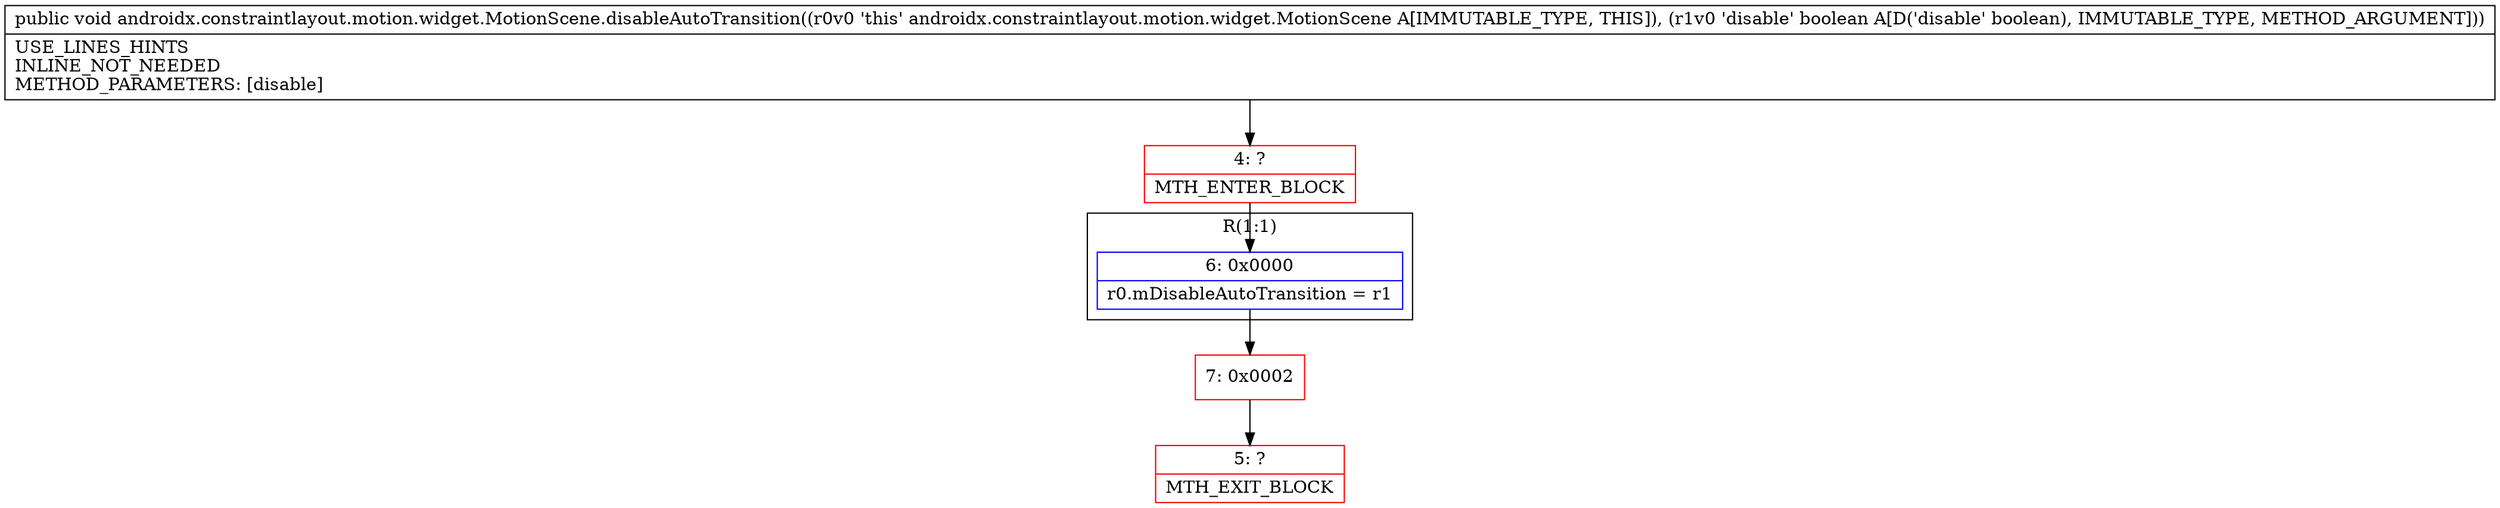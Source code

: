 digraph "CFG forandroidx.constraintlayout.motion.widget.MotionScene.disableAutoTransition(Z)V" {
subgraph cluster_Region_747739594 {
label = "R(1:1)";
node [shape=record,color=blue];
Node_6 [shape=record,label="{6\:\ 0x0000|r0.mDisableAutoTransition = r1\l}"];
}
Node_4 [shape=record,color=red,label="{4\:\ ?|MTH_ENTER_BLOCK\l}"];
Node_7 [shape=record,color=red,label="{7\:\ 0x0002}"];
Node_5 [shape=record,color=red,label="{5\:\ ?|MTH_EXIT_BLOCK\l}"];
MethodNode[shape=record,label="{public void androidx.constraintlayout.motion.widget.MotionScene.disableAutoTransition((r0v0 'this' androidx.constraintlayout.motion.widget.MotionScene A[IMMUTABLE_TYPE, THIS]), (r1v0 'disable' boolean A[D('disable' boolean), IMMUTABLE_TYPE, METHOD_ARGUMENT]))  | USE_LINES_HINTS\lINLINE_NOT_NEEDED\lMETHOD_PARAMETERS: [disable]\l}"];
MethodNode -> Node_4;Node_6 -> Node_7;
Node_4 -> Node_6;
Node_7 -> Node_5;
}

